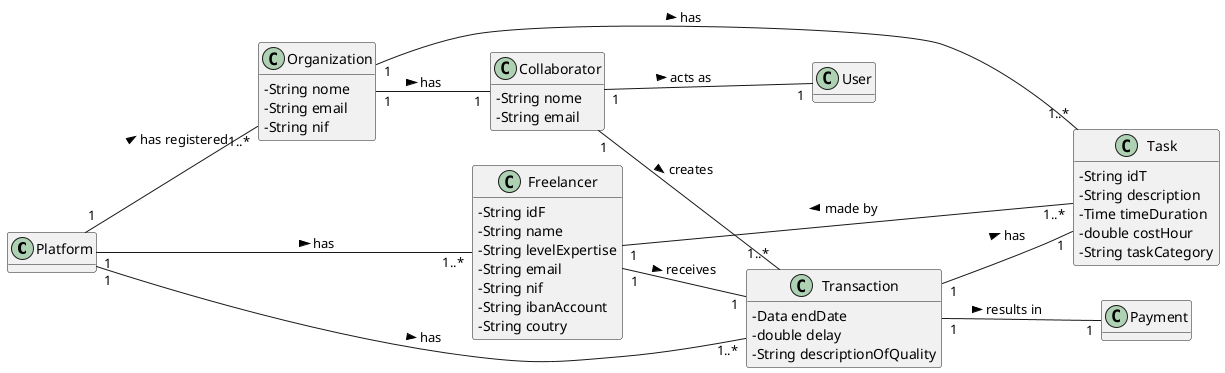 @startuml
skinparam classAttributeIconSize 0
hide methods
left to right direction

class Platform{
}
class Freelancer {
  -String idF
  -String name
  -String levelExpertise
  -String email
  -String nif
  -String ibanAccount
  -String coutry
}

class Organization {
  -String nome
  -String email
  -String nif
}

class Collaborator{
  -String nome
  -String email
}

class Task {
  -String idT
  -String description
  -Time timeDuration
  -double costHour
  -String taskCategory
}


class User {
}


class Transaction {
  -Data endDate
  -double delay
  -String descriptionOfQuality
}


class Payment{
}


Freelancer "1" -- "1" Transaction: receives >
Task "1..*" -- "1" Freelancer: made by >
Platform "1" -- "1..*" Transaction: has >
Platform "1" -- "1..*" Organization: has registered >
Platform "1" -- "1..*" Freelancer: has >
Organization "1" -- "1..*" Task: has >
Organization "1" -- "1" Collaborator: has >
Transaction "1" -- "1" Payment: results in >
Transaction "1" -- "1" Task: has >
Collaborator "1" -- "1..*" Transaction: creates >
Collaborator "1" -- "1" User: acts as >




@enduml



